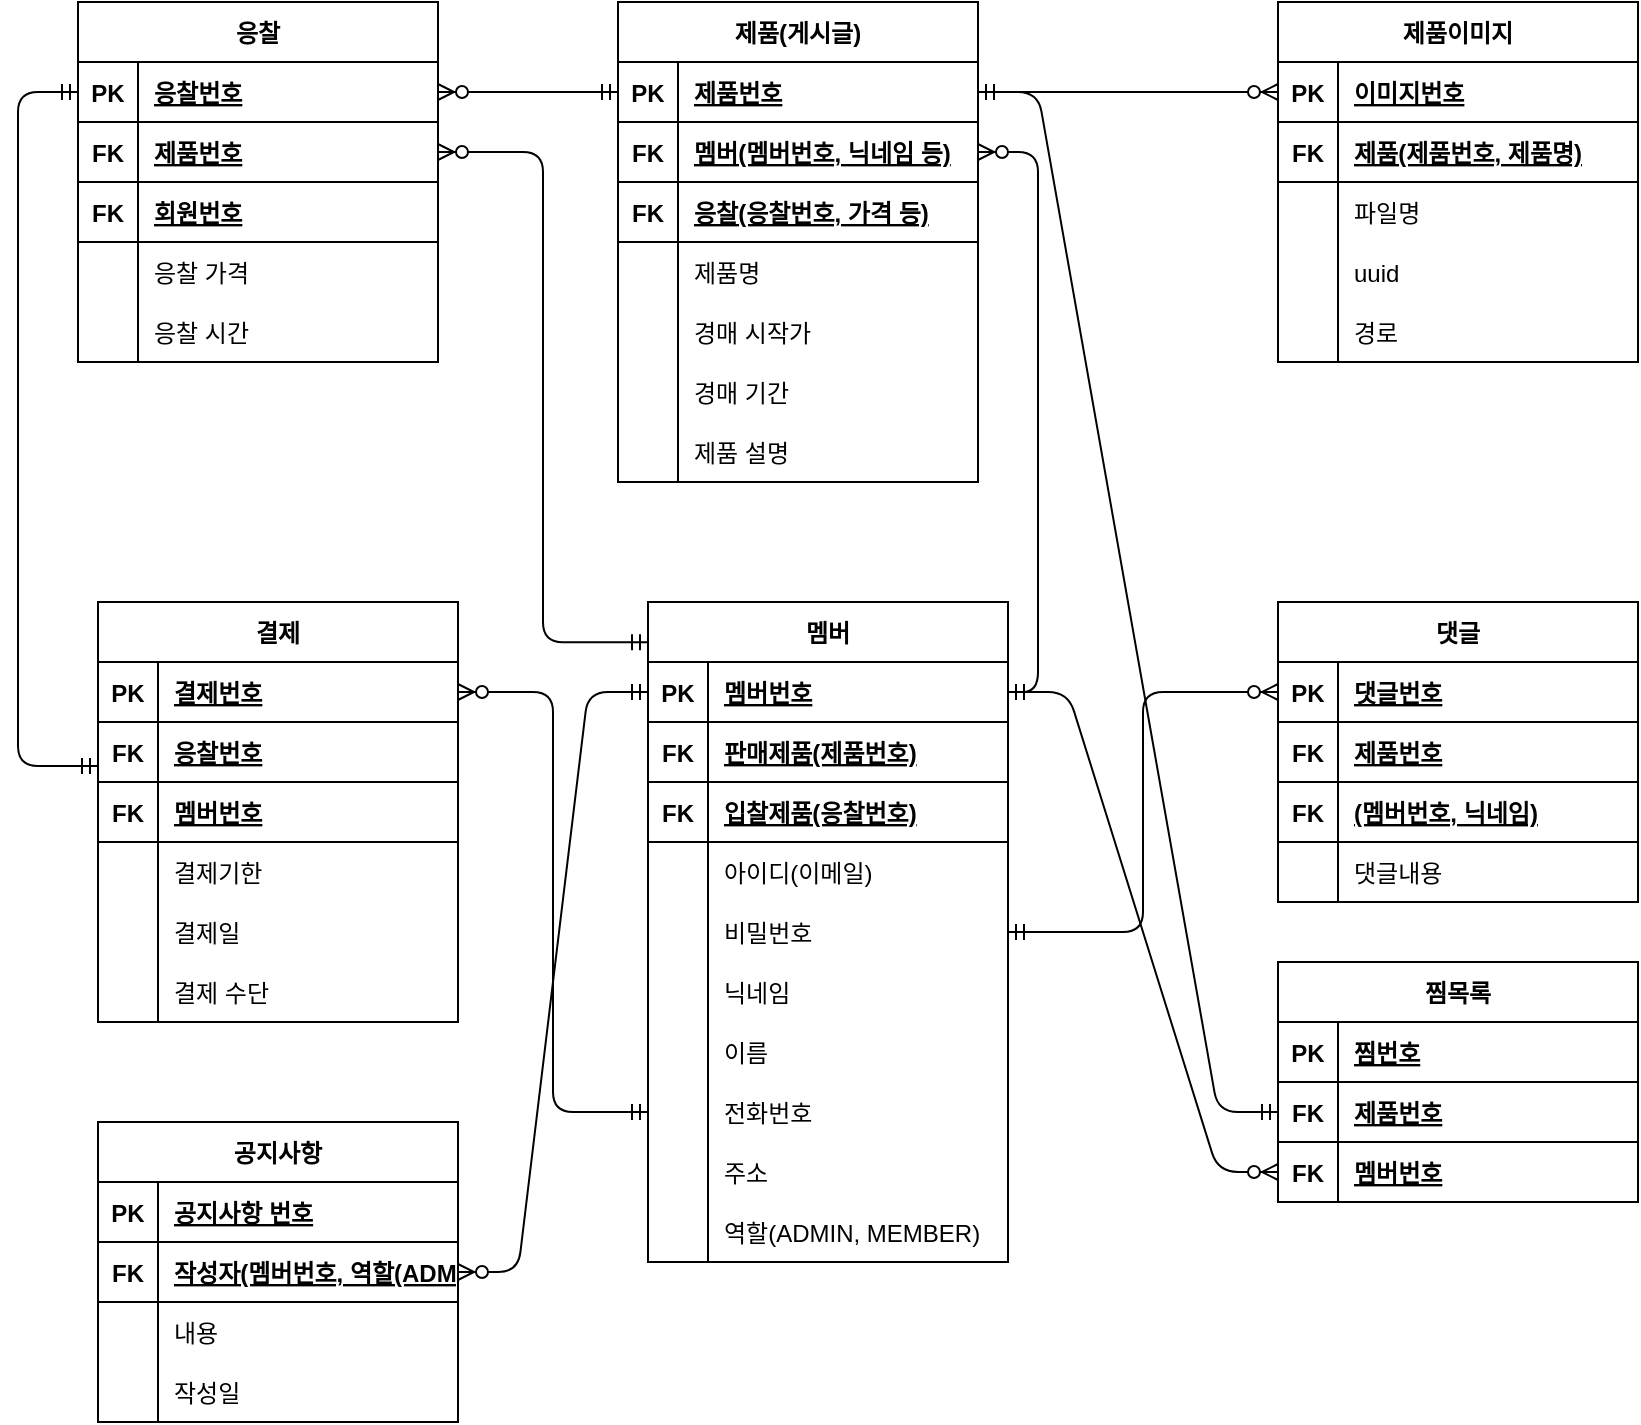 <mxfile>
    <diagram id="WC3V97-bNba8yGanmBiX" name="Page-1">
        <mxGraphModel dx="1456" dy="395" grid="1" gridSize="10" guides="1" tooltips="1" connect="1" arrows="1" fold="1" page="1" pageScale="1" pageWidth="850" pageHeight="1100" math="0" shadow="0">
            <root>
                <mxCell id="0"/>
                <mxCell id="1" parent="0"/>
                <mxCell id="2" value="멤버" style="shape=table;startSize=30;container=1;collapsible=1;childLayout=tableLayout;fixedRows=1;rowLines=0;fontStyle=1;align=center;resizeLast=1;" parent="1" vertex="1">
                    <mxGeometry x="335" y="340" width="180" height="330" as="geometry"/>
                </mxCell>
                <mxCell id="3" value="" style="shape=tableRow;horizontal=0;startSize=0;swimlaneHead=0;swimlaneBody=0;fillColor=none;collapsible=0;dropTarget=0;points=[[0,0.5],[1,0.5]];portConstraint=eastwest;top=0;left=0;right=0;bottom=1;" parent="2" vertex="1">
                    <mxGeometry y="30" width="180" height="30" as="geometry"/>
                </mxCell>
                <mxCell id="4" value="PK" style="shape=partialRectangle;connectable=0;fillColor=none;top=0;left=0;bottom=0;right=0;fontStyle=1;overflow=hidden;" parent="3" vertex="1">
                    <mxGeometry width="30" height="30" as="geometry">
                        <mxRectangle width="30" height="30" as="alternateBounds"/>
                    </mxGeometry>
                </mxCell>
                <mxCell id="5" value="멤버번호" style="shape=partialRectangle;connectable=0;fillColor=none;top=0;left=0;bottom=0;right=0;align=left;spacingLeft=6;fontStyle=5;overflow=hidden;" parent="3" vertex="1">
                    <mxGeometry x="30" width="150" height="30" as="geometry">
                        <mxRectangle width="150" height="30" as="alternateBounds"/>
                    </mxGeometry>
                </mxCell>
                <mxCell id="4lrEmA9u9PPc4vELBfUR-178" value="" style="shape=tableRow;horizontal=0;startSize=0;swimlaneHead=0;swimlaneBody=0;fillColor=none;collapsible=0;dropTarget=0;points=[[0,0.5],[1,0.5]];portConstraint=eastwest;top=0;left=0;right=0;bottom=1;" parent="2" vertex="1">
                    <mxGeometry y="60" width="180" height="30" as="geometry"/>
                </mxCell>
                <mxCell id="4lrEmA9u9PPc4vELBfUR-179" value="FK" style="shape=partialRectangle;connectable=0;fillColor=none;top=0;left=0;bottom=0;right=0;fontStyle=1;overflow=hidden;" parent="4lrEmA9u9PPc4vELBfUR-178" vertex="1">
                    <mxGeometry width="30" height="30" as="geometry">
                        <mxRectangle width="30" height="30" as="alternateBounds"/>
                    </mxGeometry>
                </mxCell>
                <mxCell id="4lrEmA9u9PPc4vELBfUR-180" value="판매제품(제품번호)" style="shape=partialRectangle;connectable=0;fillColor=none;top=0;left=0;bottom=0;right=0;align=left;spacingLeft=6;fontStyle=5;overflow=hidden;" parent="4lrEmA9u9PPc4vELBfUR-178" vertex="1">
                    <mxGeometry x="30" width="150" height="30" as="geometry">
                        <mxRectangle width="150" height="30" as="alternateBounds"/>
                    </mxGeometry>
                </mxCell>
                <mxCell id="4lrEmA9u9PPc4vELBfUR-190" value="" style="shape=tableRow;horizontal=0;startSize=0;swimlaneHead=0;swimlaneBody=0;fillColor=none;collapsible=0;dropTarget=0;points=[[0,0.5],[1,0.5]];portConstraint=eastwest;top=0;left=0;right=0;bottom=1;" parent="2" vertex="1">
                    <mxGeometry y="90" width="180" height="30" as="geometry"/>
                </mxCell>
                <mxCell id="4lrEmA9u9PPc4vELBfUR-191" value="FK" style="shape=partialRectangle;connectable=0;fillColor=none;top=0;left=0;bottom=0;right=0;fontStyle=1;overflow=hidden;" parent="4lrEmA9u9PPc4vELBfUR-190" vertex="1">
                    <mxGeometry width="30" height="30" as="geometry">
                        <mxRectangle width="30" height="30" as="alternateBounds"/>
                    </mxGeometry>
                </mxCell>
                <mxCell id="4lrEmA9u9PPc4vELBfUR-192" value="입찰제품(응찰번호)" style="shape=partialRectangle;connectable=0;fillColor=none;top=0;left=0;bottom=0;right=0;align=left;spacingLeft=6;fontStyle=5;overflow=hidden;" parent="4lrEmA9u9PPc4vELBfUR-190" vertex="1">
                    <mxGeometry x="30" width="150" height="30" as="geometry">
                        <mxRectangle width="150" height="30" as="alternateBounds"/>
                    </mxGeometry>
                </mxCell>
                <mxCell id="6" value="" style="shape=tableRow;horizontal=0;startSize=0;swimlaneHead=0;swimlaneBody=0;fillColor=none;collapsible=0;dropTarget=0;points=[[0,0.5],[1,0.5]];portConstraint=eastwest;top=0;left=0;right=0;bottom=0;" parent="2" vertex="1">
                    <mxGeometry y="120" width="180" height="30" as="geometry"/>
                </mxCell>
                <mxCell id="7" value="" style="shape=partialRectangle;connectable=0;fillColor=none;top=0;left=0;bottom=0;right=0;editable=1;overflow=hidden;" parent="6" vertex="1">
                    <mxGeometry width="30" height="30" as="geometry">
                        <mxRectangle width="30" height="30" as="alternateBounds"/>
                    </mxGeometry>
                </mxCell>
                <mxCell id="8" value="아이디(이메일)" style="shape=partialRectangle;connectable=0;fillColor=none;top=0;left=0;bottom=0;right=0;align=left;spacingLeft=6;overflow=hidden;" parent="6" vertex="1">
                    <mxGeometry x="30" width="150" height="30" as="geometry">
                        <mxRectangle width="150" height="30" as="alternateBounds"/>
                    </mxGeometry>
                </mxCell>
                <mxCell id="9" value="" style="shape=tableRow;horizontal=0;startSize=0;swimlaneHead=0;swimlaneBody=0;fillColor=none;collapsible=0;dropTarget=0;points=[[0,0.5],[1,0.5]];portConstraint=eastwest;top=0;left=0;right=0;bottom=0;" parent="2" vertex="1">
                    <mxGeometry y="150" width="180" height="30" as="geometry"/>
                </mxCell>
                <mxCell id="10" value="" style="shape=partialRectangle;connectable=0;fillColor=none;top=0;left=0;bottom=0;right=0;editable=1;overflow=hidden;" parent="9" vertex="1">
                    <mxGeometry width="30" height="30" as="geometry">
                        <mxRectangle width="30" height="30" as="alternateBounds"/>
                    </mxGeometry>
                </mxCell>
                <mxCell id="11" value="비밀번호" style="shape=partialRectangle;connectable=0;fillColor=none;top=0;left=0;bottom=0;right=0;align=left;spacingLeft=6;overflow=hidden;" parent="9" vertex="1">
                    <mxGeometry x="30" width="150" height="30" as="geometry">
                        <mxRectangle width="150" height="30" as="alternateBounds"/>
                    </mxGeometry>
                </mxCell>
                <mxCell id="130" value="" style="shape=tableRow;horizontal=0;startSize=0;swimlaneHead=0;swimlaneBody=0;fillColor=none;collapsible=0;dropTarget=0;points=[[0,0.5],[1,0.5]];portConstraint=eastwest;top=0;left=0;right=0;bottom=0;" parent="2" vertex="1">
                    <mxGeometry y="180" width="180" height="30" as="geometry"/>
                </mxCell>
                <mxCell id="131" value="" style="shape=partialRectangle;connectable=0;fillColor=none;top=0;left=0;bottom=0;right=0;editable=1;overflow=hidden;" parent="130" vertex="1">
                    <mxGeometry width="30" height="30" as="geometry">
                        <mxRectangle width="30" height="30" as="alternateBounds"/>
                    </mxGeometry>
                </mxCell>
                <mxCell id="132" value="닉네임" style="shape=partialRectangle;connectable=0;fillColor=none;top=0;left=0;bottom=0;right=0;align=left;spacingLeft=6;overflow=hidden;" parent="130" vertex="1">
                    <mxGeometry x="30" width="150" height="30" as="geometry">
                        <mxRectangle width="150" height="30" as="alternateBounds"/>
                    </mxGeometry>
                </mxCell>
                <mxCell id="12" value="" style="shape=tableRow;horizontal=0;startSize=0;swimlaneHead=0;swimlaneBody=0;fillColor=none;collapsible=0;dropTarget=0;points=[[0,0.5],[1,0.5]];portConstraint=eastwest;top=0;left=0;right=0;bottom=0;" parent="2" vertex="1">
                    <mxGeometry y="210" width="180" height="30" as="geometry"/>
                </mxCell>
                <mxCell id="13" value="" style="shape=partialRectangle;connectable=0;fillColor=none;top=0;left=0;bottom=0;right=0;editable=1;overflow=hidden;" parent="12" vertex="1">
                    <mxGeometry width="30" height="30" as="geometry">
                        <mxRectangle width="30" height="30" as="alternateBounds"/>
                    </mxGeometry>
                </mxCell>
                <mxCell id="14" value="이름" style="shape=partialRectangle;connectable=0;fillColor=none;top=0;left=0;bottom=0;right=0;align=left;spacingLeft=6;overflow=hidden;" parent="12" vertex="1">
                    <mxGeometry x="30" width="150" height="30" as="geometry">
                        <mxRectangle width="150" height="30" as="alternateBounds"/>
                    </mxGeometry>
                </mxCell>
                <mxCell id="15" value="" style="shape=tableRow;horizontal=0;startSize=0;swimlaneHead=0;swimlaneBody=0;fillColor=none;collapsible=0;dropTarget=0;points=[[0,0.5],[1,0.5]];portConstraint=eastwest;top=0;left=0;right=0;bottom=0;" parent="2" vertex="1">
                    <mxGeometry y="240" width="180" height="30" as="geometry"/>
                </mxCell>
                <mxCell id="16" value="" style="shape=partialRectangle;connectable=0;fillColor=none;top=0;left=0;bottom=0;right=0;editable=1;overflow=hidden;" parent="15" vertex="1">
                    <mxGeometry width="30" height="30" as="geometry">
                        <mxRectangle width="30" height="30" as="alternateBounds"/>
                    </mxGeometry>
                </mxCell>
                <mxCell id="17" value="전화번호" style="shape=partialRectangle;connectable=0;fillColor=none;top=0;left=0;bottom=0;right=0;align=left;spacingLeft=6;overflow=hidden;" parent="15" vertex="1">
                    <mxGeometry x="30" width="150" height="30" as="geometry">
                        <mxRectangle width="150" height="30" as="alternateBounds"/>
                    </mxGeometry>
                </mxCell>
                <mxCell id="18" value="" style="shape=tableRow;horizontal=0;startSize=0;swimlaneHead=0;swimlaneBody=0;fillColor=none;collapsible=0;dropTarget=0;points=[[0,0.5],[1,0.5]];portConstraint=eastwest;top=0;left=0;right=0;bottom=0;" parent="2" vertex="1">
                    <mxGeometry y="270" width="180" height="30" as="geometry"/>
                </mxCell>
                <mxCell id="19" value="" style="shape=partialRectangle;connectable=0;fillColor=none;top=0;left=0;bottom=0;right=0;editable=1;overflow=hidden;" parent="18" vertex="1">
                    <mxGeometry width="30" height="30" as="geometry">
                        <mxRectangle width="30" height="30" as="alternateBounds"/>
                    </mxGeometry>
                </mxCell>
                <mxCell id="20" value="주소" style="shape=partialRectangle;connectable=0;fillColor=none;top=0;left=0;bottom=0;right=0;align=left;spacingLeft=6;overflow=hidden;" parent="18" vertex="1">
                    <mxGeometry x="30" width="150" height="30" as="geometry">
                        <mxRectangle width="150" height="30" as="alternateBounds"/>
                    </mxGeometry>
                </mxCell>
                <mxCell id="112" value="" style="shape=tableRow;horizontal=0;startSize=0;swimlaneHead=0;swimlaneBody=0;fillColor=none;collapsible=0;dropTarget=0;points=[[0,0.5],[1,0.5]];portConstraint=eastwest;top=0;left=0;right=0;bottom=0;" parent="2" vertex="1">
                    <mxGeometry y="300" width="180" height="30" as="geometry"/>
                </mxCell>
                <mxCell id="113" value="" style="shape=partialRectangle;connectable=0;fillColor=none;top=0;left=0;bottom=0;right=0;editable=1;overflow=hidden;" parent="112" vertex="1">
                    <mxGeometry width="30" height="30" as="geometry">
                        <mxRectangle width="30" height="30" as="alternateBounds"/>
                    </mxGeometry>
                </mxCell>
                <mxCell id="114" value="역할(ADMIN, MEMBER)" style="shape=partialRectangle;connectable=0;fillColor=none;top=0;left=0;bottom=0;right=0;align=left;spacingLeft=6;overflow=hidden;" parent="112" vertex="1">
                    <mxGeometry x="30" width="150" height="30" as="geometry">
                        <mxRectangle width="150" height="30" as="alternateBounds"/>
                    </mxGeometry>
                </mxCell>
                <mxCell id="27" value="제품(게시글)" style="shape=table;startSize=30;container=1;collapsible=1;childLayout=tableLayout;fixedRows=1;rowLines=0;fontStyle=1;align=center;resizeLast=1;" parent="1" vertex="1">
                    <mxGeometry x="320" y="40" width="180" height="240" as="geometry"/>
                </mxCell>
                <mxCell id="28" value="" style="shape=tableRow;horizontal=0;startSize=0;swimlaneHead=0;swimlaneBody=0;fillColor=none;collapsible=0;dropTarget=0;points=[[0,0.5],[1,0.5]];portConstraint=eastwest;top=0;left=0;right=0;bottom=1;" parent="27" vertex="1">
                    <mxGeometry y="30" width="180" height="30" as="geometry"/>
                </mxCell>
                <mxCell id="29" value="PK" style="shape=partialRectangle;connectable=0;fillColor=none;top=0;left=0;bottom=0;right=0;fontStyle=1;overflow=hidden;" parent="28" vertex="1">
                    <mxGeometry width="30" height="30" as="geometry">
                        <mxRectangle width="30" height="30" as="alternateBounds"/>
                    </mxGeometry>
                </mxCell>
                <mxCell id="30" value="제품번호" style="shape=partialRectangle;connectable=0;fillColor=none;top=0;left=0;bottom=0;right=0;align=left;spacingLeft=6;fontStyle=5;overflow=hidden;" parent="28" vertex="1">
                    <mxGeometry x="30" width="150" height="30" as="geometry">
                        <mxRectangle width="150" height="30" as="alternateBounds"/>
                    </mxGeometry>
                </mxCell>
                <mxCell id="153" value="" style="shape=tableRow;horizontal=0;startSize=0;swimlaneHead=0;swimlaneBody=0;fillColor=none;collapsible=0;dropTarget=0;points=[[0,0.5],[1,0.5]];portConstraint=eastwest;top=0;left=0;right=0;bottom=1;" parent="27" vertex="1">
                    <mxGeometry y="60" width="180" height="30" as="geometry"/>
                </mxCell>
                <mxCell id="154" value="FK" style="shape=partialRectangle;connectable=0;fillColor=none;top=0;left=0;bottom=0;right=0;fontStyle=1;overflow=hidden;" parent="153" vertex="1">
                    <mxGeometry width="30" height="30" as="geometry">
                        <mxRectangle width="30" height="30" as="alternateBounds"/>
                    </mxGeometry>
                </mxCell>
                <mxCell id="155" value="멤버(멤버번호, 닉네임 등)" style="shape=partialRectangle;connectable=0;fillColor=none;top=0;left=0;bottom=0;right=0;align=left;spacingLeft=6;fontStyle=5;overflow=hidden;" parent="153" vertex="1">
                    <mxGeometry x="30" width="150" height="30" as="geometry">
                        <mxRectangle width="150" height="30" as="alternateBounds"/>
                    </mxGeometry>
                </mxCell>
                <mxCell id="170" value="" style="shape=tableRow;horizontal=0;startSize=0;swimlaneHead=0;swimlaneBody=0;fillColor=none;collapsible=0;dropTarget=0;points=[[0,0.5],[1,0.5]];portConstraint=eastwest;top=0;left=0;right=0;bottom=1;" parent="27" vertex="1">
                    <mxGeometry y="90" width="180" height="30" as="geometry"/>
                </mxCell>
                <mxCell id="171" value="FK" style="shape=partialRectangle;connectable=0;fillColor=none;top=0;left=0;bottom=0;right=0;fontStyle=1;overflow=hidden;" parent="170" vertex="1">
                    <mxGeometry width="30" height="30" as="geometry">
                        <mxRectangle width="30" height="30" as="alternateBounds"/>
                    </mxGeometry>
                </mxCell>
                <mxCell id="172" value="응찰(응찰번호, 가격 등)" style="shape=partialRectangle;connectable=0;fillColor=none;top=0;left=0;bottom=0;right=0;align=left;spacingLeft=6;fontStyle=5;overflow=hidden;" parent="170" vertex="1">
                    <mxGeometry x="30" width="150" height="30" as="geometry">
                        <mxRectangle width="150" height="30" as="alternateBounds"/>
                    </mxGeometry>
                </mxCell>
                <mxCell id="31" value="" style="shape=tableRow;horizontal=0;startSize=0;swimlaneHead=0;swimlaneBody=0;fillColor=none;collapsible=0;dropTarget=0;points=[[0,0.5],[1,0.5]];portConstraint=eastwest;top=0;left=0;right=0;bottom=0;" parent="27" vertex="1">
                    <mxGeometry y="120" width="180" height="30" as="geometry"/>
                </mxCell>
                <mxCell id="32" value="" style="shape=partialRectangle;connectable=0;fillColor=none;top=0;left=0;bottom=0;right=0;editable=1;overflow=hidden;" parent="31" vertex="1">
                    <mxGeometry width="30" height="30" as="geometry">
                        <mxRectangle width="30" height="30" as="alternateBounds"/>
                    </mxGeometry>
                </mxCell>
                <mxCell id="33" value="제품명" style="shape=partialRectangle;connectable=0;fillColor=none;top=0;left=0;bottom=0;right=0;align=left;spacingLeft=6;overflow=hidden;" parent="31" vertex="1">
                    <mxGeometry x="30" width="150" height="30" as="geometry">
                        <mxRectangle width="150" height="30" as="alternateBounds"/>
                    </mxGeometry>
                </mxCell>
                <mxCell id="34" value="" style="shape=tableRow;horizontal=0;startSize=0;swimlaneHead=0;swimlaneBody=0;fillColor=none;collapsible=0;dropTarget=0;points=[[0,0.5],[1,0.5]];portConstraint=eastwest;top=0;left=0;right=0;bottom=0;" parent="27" vertex="1">
                    <mxGeometry y="150" width="180" height="30" as="geometry"/>
                </mxCell>
                <mxCell id="35" value="" style="shape=partialRectangle;connectable=0;fillColor=none;top=0;left=0;bottom=0;right=0;editable=1;overflow=hidden;" parent="34" vertex="1">
                    <mxGeometry width="30" height="30" as="geometry">
                        <mxRectangle width="30" height="30" as="alternateBounds"/>
                    </mxGeometry>
                </mxCell>
                <mxCell id="36" value="경매 시작가" style="shape=partialRectangle;connectable=0;fillColor=none;top=0;left=0;bottom=0;right=0;align=left;spacingLeft=6;overflow=hidden;" parent="34" vertex="1">
                    <mxGeometry x="30" width="150" height="30" as="geometry">
                        <mxRectangle width="150" height="30" as="alternateBounds"/>
                    </mxGeometry>
                </mxCell>
                <mxCell id="37" value="" style="shape=tableRow;horizontal=0;startSize=0;swimlaneHead=0;swimlaneBody=0;fillColor=none;collapsible=0;dropTarget=0;points=[[0,0.5],[1,0.5]];portConstraint=eastwest;top=0;left=0;right=0;bottom=0;" parent="27" vertex="1">
                    <mxGeometry y="180" width="180" height="30" as="geometry"/>
                </mxCell>
                <mxCell id="38" value="" style="shape=partialRectangle;connectable=0;fillColor=none;top=0;left=0;bottom=0;right=0;editable=1;overflow=hidden;" parent="37" vertex="1">
                    <mxGeometry width="30" height="30" as="geometry">
                        <mxRectangle width="30" height="30" as="alternateBounds"/>
                    </mxGeometry>
                </mxCell>
                <mxCell id="39" value="경매 기간" style="shape=partialRectangle;connectable=0;fillColor=none;top=0;left=0;bottom=0;right=0;align=left;spacingLeft=6;overflow=hidden;" parent="37" vertex="1">
                    <mxGeometry x="30" width="150" height="30" as="geometry">
                        <mxRectangle width="150" height="30" as="alternateBounds"/>
                    </mxGeometry>
                </mxCell>
                <mxCell id="40" value="" style="shape=tableRow;horizontal=0;startSize=0;swimlaneHead=0;swimlaneBody=0;fillColor=none;collapsible=0;dropTarget=0;points=[[0,0.5],[1,0.5]];portConstraint=eastwest;top=0;left=0;right=0;bottom=0;" parent="27" vertex="1">
                    <mxGeometry y="210" width="180" height="30" as="geometry"/>
                </mxCell>
                <mxCell id="41" value="" style="shape=partialRectangle;connectable=0;fillColor=none;top=0;left=0;bottom=0;right=0;editable=1;overflow=hidden;" parent="40" vertex="1">
                    <mxGeometry width="30" height="30" as="geometry">
                        <mxRectangle width="30" height="30" as="alternateBounds"/>
                    </mxGeometry>
                </mxCell>
                <mxCell id="42" value="제품 설명" style="shape=partialRectangle;connectable=0;fillColor=none;top=0;left=0;bottom=0;right=0;align=left;spacingLeft=6;overflow=hidden;" parent="40" vertex="1">
                    <mxGeometry x="30" width="150" height="30" as="geometry">
                        <mxRectangle width="150" height="30" as="alternateBounds"/>
                    </mxGeometry>
                </mxCell>
                <mxCell id="46" value="댓글" style="shape=table;startSize=30;container=1;collapsible=1;childLayout=tableLayout;fixedRows=1;rowLines=0;fontStyle=1;align=center;resizeLast=1;" parent="1" vertex="1">
                    <mxGeometry x="650" y="340" width="180" height="150" as="geometry"/>
                </mxCell>
                <mxCell id="47" value="" style="shape=tableRow;horizontal=0;startSize=0;swimlaneHead=0;swimlaneBody=0;fillColor=none;collapsible=0;dropTarget=0;points=[[0,0.5],[1,0.5]];portConstraint=eastwest;top=0;left=0;right=0;bottom=1;" parent="46" vertex="1">
                    <mxGeometry y="30" width="180" height="30" as="geometry"/>
                </mxCell>
                <mxCell id="48" value="PK" style="shape=partialRectangle;connectable=0;fillColor=none;top=0;left=0;bottom=0;right=0;fontStyle=1;overflow=hidden;" parent="47" vertex="1">
                    <mxGeometry width="30" height="30" as="geometry">
                        <mxRectangle width="30" height="30" as="alternateBounds"/>
                    </mxGeometry>
                </mxCell>
                <mxCell id="49" value="댓글번호" style="shape=partialRectangle;connectable=0;fillColor=none;top=0;left=0;bottom=0;right=0;align=left;spacingLeft=6;fontStyle=5;overflow=hidden;" parent="47" vertex="1">
                    <mxGeometry x="30" width="150" height="30" as="geometry">
                        <mxRectangle width="150" height="30" as="alternateBounds"/>
                    </mxGeometry>
                </mxCell>
                <mxCell id="127" value="" style="shape=tableRow;horizontal=0;startSize=0;swimlaneHead=0;swimlaneBody=0;fillColor=none;collapsible=0;dropTarget=0;points=[[0,0.5],[1,0.5]];portConstraint=eastwest;top=0;left=0;right=0;bottom=1;" parent="46" vertex="1">
                    <mxGeometry y="60" width="180" height="30" as="geometry"/>
                </mxCell>
                <mxCell id="128" value="FK" style="shape=partialRectangle;connectable=0;fillColor=none;top=0;left=0;bottom=0;right=0;fontStyle=1;overflow=hidden;" parent="127" vertex="1">
                    <mxGeometry width="30" height="30" as="geometry">
                        <mxRectangle width="30" height="30" as="alternateBounds"/>
                    </mxGeometry>
                </mxCell>
                <mxCell id="129" value="제품번호" style="shape=partialRectangle;connectable=0;fillColor=none;top=0;left=0;bottom=0;right=0;align=left;spacingLeft=6;fontStyle=5;overflow=hidden;" parent="127" vertex="1">
                    <mxGeometry x="30" width="150" height="30" as="geometry">
                        <mxRectangle width="150" height="30" as="alternateBounds"/>
                    </mxGeometry>
                </mxCell>
                <mxCell id="og9e2vyFvxJcHGMqBzUw-175" value="" style="shape=tableRow;horizontal=0;startSize=0;swimlaneHead=0;swimlaneBody=0;fillColor=none;collapsible=0;dropTarget=0;points=[[0,0.5],[1,0.5]];portConstraint=eastwest;top=0;left=0;right=0;bottom=1;" parent="46" vertex="1">
                    <mxGeometry y="90" width="180" height="30" as="geometry"/>
                </mxCell>
                <mxCell id="og9e2vyFvxJcHGMqBzUw-176" value="FK" style="shape=partialRectangle;connectable=0;fillColor=none;top=0;left=0;bottom=0;right=0;fontStyle=1;overflow=hidden;" parent="og9e2vyFvxJcHGMqBzUw-175" vertex="1">
                    <mxGeometry width="30" height="30" as="geometry">
                        <mxRectangle width="30" height="30" as="alternateBounds"/>
                    </mxGeometry>
                </mxCell>
                <mxCell id="og9e2vyFvxJcHGMqBzUw-177" value="(멤버번호, 닉네임)" style="shape=partialRectangle;connectable=0;fillColor=none;top=0;left=0;bottom=0;right=0;align=left;spacingLeft=6;fontStyle=5;overflow=hidden;" parent="og9e2vyFvxJcHGMqBzUw-175" vertex="1">
                    <mxGeometry x="30" width="150" height="30" as="geometry">
                        <mxRectangle width="150" height="30" as="alternateBounds"/>
                    </mxGeometry>
                </mxCell>
                <mxCell id="194" value="" style="shape=tableRow;horizontal=0;startSize=0;swimlaneHead=0;swimlaneBody=0;fillColor=none;collapsible=0;dropTarget=0;points=[[0,0.5],[1,0.5]];portConstraint=eastwest;top=0;left=0;right=0;bottom=0;" parent="46" vertex="1">
                    <mxGeometry y="120" width="180" height="30" as="geometry"/>
                </mxCell>
                <mxCell id="195" value="" style="shape=partialRectangle;connectable=0;fillColor=none;top=0;left=0;bottom=0;right=0;editable=1;overflow=hidden;" parent="194" vertex="1">
                    <mxGeometry width="30" height="30" as="geometry">
                        <mxRectangle width="30" height="30" as="alternateBounds"/>
                    </mxGeometry>
                </mxCell>
                <mxCell id="196" value="댓글내용" style="shape=partialRectangle;connectable=0;fillColor=none;top=0;left=0;bottom=0;right=0;align=left;spacingLeft=6;overflow=hidden;" parent="194" vertex="1">
                    <mxGeometry x="30" width="150" height="30" as="geometry">
                        <mxRectangle width="150" height="30" as="alternateBounds"/>
                    </mxGeometry>
                </mxCell>
                <mxCell id="65" value="응찰" style="shape=table;startSize=30;container=1;collapsible=1;childLayout=tableLayout;fixedRows=1;rowLines=0;fontStyle=1;align=center;resizeLast=1;" parent="1" vertex="1">
                    <mxGeometry x="50" y="40" width="180" height="180" as="geometry"/>
                </mxCell>
                <mxCell id="66" value="" style="shape=tableRow;horizontal=0;startSize=0;swimlaneHead=0;swimlaneBody=0;fillColor=none;collapsible=0;dropTarget=0;points=[[0,0.5],[1,0.5]];portConstraint=eastwest;top=0;left=0;right=0;bottom=1;" parent="65" vertex="1">
                    <mxGeometry y="30" width="180" height="30" as="geometry"/>
                </mxCell>
                <mxCell id="67" value="PK" style="shape=partialRectangle;connectable=0;fillColor=none;top=0;left=0;bottom=0;right=0;fontStyle=1;overflow=hidden;" parent="66" vertex="1">
                    <mxGeometry width="30" height="30" as="geometry">
                        <mxRectangle width="30" height="30" as="alternateBounds"/>
                    </mxGeometry>
                </mxCell>
                <mxCell id="68" value="응찰번호" style="shape=partialRectangle;connectable=0;fillColor=none;top=0;left=0;bottom=0;right=0;align=left;spacingLeft=6;fontStyle=5;overflow=hidden;" parent="66" vertex="1">
                    <mxGeometry x="30" width="150" height="30" as="geometry">
                        <mxRectangle width="150" height="30" as="alternateBounds"/>
                    </mxGeometry>
                </mxCell>
                <mxCell id="158" value="" style="shape=tableRow;horizontal=0;startSize=0;swimlaneHead=0;swimlaneBody=0;fillColor=none;collapsible=0;dropTarget=0;points=[[0,0.5],[1,0.5]];portConstraint=eastwest;top=0;left=0;right=0;bottom=1;" parent="65" vertex="1">
                    <mxGeometry y="60" width="180" height="30" as="geometry"/>
                </mxCell>
                <mxCell id="159" value="FK" style="shape=partialRectangle;connectable=0;fillColor=none;top=0;left=0;bottom=0;right=0;fontStyle=1;overflow=hidden;" parent="158" vertex="1">
                    <mxGeometry width="30" height="30" as="geometry">
                        <mxRectangle width="30" height="30" as="alternateBounds"/>
                    </mxGeometry>
                </mxCell>
                <mxCell id="160" value="제품번호" style="shape=partialRectangle;connectable=0;fillColor=none;top=0;left=0;bottom=0;right=0;align=left;spacingLeft=6;fontStyle=5;overflow=hidden;" parent="158" vertex="1">
                    <mxGeometry x="30" width="150" height="30" as="geometry">
                        <mxRectangle width="150" height="30" as="alternateBounds"/>
                    </mxGeometry>
                </mxCell>
                <mxCell id="161" value="" style="shape=tableRow;horizontal=0;startSize=0;swimlaneHead=0;swimlaneBody=0;fillColor=none;collapsible=0;dropTarget=0;points=[[0,0.5],[1,0.5]];portConstraint=eastwest;top=0;left=0;right=0;bottom=1;" parent="65" vertex="1">
                    <mxGeometry y="90" width="180" height="30" as="geometry"/>
                </mxCell>
                <mxCell id="162" value="FK" style="shape=partialRectangle;connectable=0;fillColor=none;top=0;left=0;bottom=0;right=0;fontStyle=1;overflow=hidden;" parent="161" vertex="1">
                    <mxGeometry width="30" height="30" as="geometry">
                        <mxRectangle width="30" height="30" as="alternateBounds"/>
                    </mxGeometry>
                </mxCell>
                <mxCell id="163" value="회원번호" style="shape=partialRectangle;connectable=0;fillColor=none;top=0;left=0;bottom=0;right=0;align=left;spacingLeft=6;fontStyle=5;overflow=hidden;" parent="161" vertex="1">
                    <mxGeometry x="30" width="150" height="30" as="geometry">
                        <mxRectangle width="150" height="30" as="alternateBounds"/>
                    </mxGeometry>
                </mxCell>
                <mxCell id="69" value="" style="shape=tableRow;horizontal=0;startSize=0;swimlaneHead=0;swimlaneBody=0;fillColor=none;collapsible=0;dropTarget=0;points=[[0,0.5],[1,0.5]];portConstraint=eastwest;top=0;left=0;right=0;bottom=0;" parent="65" vertex="1">
                    <mxGeometry y="120" width="180" height="30" as="geometry"/>
                </mxCell>
                <mxCell id="70" value="" style="shape=partialRectangle;connectable=0;fillColor=none;top=0;left=0;bottom=0;right=0;editable=1;overflow=hidden;" parent="69" vertex="1">
                    <mxGeometry width="30" height="30" as="geometry">
                        <mxRectangle width="30" height="30" as="alternateBounds"/>
                    </mxGeometry>
                </mxCell>
                <mxCell id="71" value="응찰 가격" style="shape=partialRectangle;connectable=0;fillColor=none;top=0;left=0;bottom=0;right=0;align=left;spacingLeft=6;overflow=hidden;" parent="69" vertex="1">
                    <mxGeometry x="30" width="150" height="30" as="geometry">
                        <mxRectangle width="150" height="30" as="alternateBounds"/>
                    </mxGeometry>
                </mxCell>
                <mxCell id="72" value="" style="shape=tableRow;horizontal=0;startSize=0;swimlaneHead=0;swimlaneBody=0;fillColor=none;collapsible=0;dropTarget=0;points=[[0,0.5],[1,0.5]];portConstraint=eastwest;top=0;left=0;right=0;bottom=0;" parent="65" vertex="1">
                    <mxGeometry y="150" width="180" height="30" as="geometry"/>
                </mxCell>
                <mxCell id="73" value="" style="shape=partialRectangle;connectable=0;fillColor=none;top=0;left=0;bottom=0;right=0;editable=1;overflow=hidden;" parent="72" vertex="1">
                    <mxGeometry width="30" height="30" as="geometry">
                        <mxRectangle width="30" height="30" as="alternateBounds"/>
                    </mxGeometry>
                </mxCell>
                <mxCell id="74" value="응찰 시간" style="shape=partialRectangle;connectable=0;fillColor=none;top=0;left=0;bottom=0;right=0;align=left;spacingLeft=6;overflow=hidden;" parent="72" vertex="1">
                    <mxGeometry x="30" width="150" height="30" as="geometry">
                        <mxRectangle width="150" height="30" as="alternateBounds"/>
                    </mxGeometry>
                </mxCell>
                <mxCell id="84" value="제품이미지" style="shape=table;startSize=30;container=1;collapsible=1;childLayout=tableLayout;fixedRows=1;rowLines=0;fontStyle=1;align=center;resizeLast=1;" parent="1" vertex="1">
                    <mxGeometry x="650" y="40" width="180" height="180" as="geometry"/>
                </mxCell>
                <mxCell id="85" value="" style="shape=tableRow;horizontal=0;startSize=0;swimlaneHead=0;swimlaneBody=0;fillColor=none;collapsible=0;dropTarget=0;points=[[0,0.5],[1,0.5]];portConstraint=eastwest;top=0;left=0;right=0;bottom=1;" parent="84" vertex="1">
                    <mxGeometry y="30" width="180" height="30" as="geometry"/>
                </mxCell>
                <mxCell id="86" value="PK" style="shape=partialRectangle;connectable=0;fillColor=none;top=0;left=0;bottom=0;right=0;fontStyle=1;overflow=hidden;" parent="85" vertex="1">
                    <mxGeometry width="30" height="30" as="geometry">
                        <mxRectangle width="30" height="30" as="alternateBounds"/>
                    </mxGeometry>
                </mxCell>
                <mxCell id="87" value="이미지번호" style="shape=partialRectangle;connectable=0;fillColor=none;top=0;left=0;bottom=0;right=0;align=left;spacingLeft=6;fontStyle=5;overflow=hidden;" parent="85" vertex="1">
                    <mxGeometry x="30" width="150" height="30" as="geometry">
                        <mxRectangle width="150" height="30" as="alternateBounds"/>
                    </mxGeometry>
                </mxCell>
                <mxCell id="121" value="" style="shape=tableRow;horizontal=0;startSize=0;swimlaneHead=0;swimlaneBody=0;fillColor=none;collapsible=0;dropTarget=0;points=[[0,0.5],[1,0.5]];portConstraint=eastwest;top=0;left=0;right=0;bottom=1;" parent="84" vertex="1">
                    <mxGeometry y="60" width="180" height="30" as="geometry"/>
                </mxCell>
                <mxCell id="122" value="FK" style="shape=partialRectangle;connectable=0;fillColor=none;top=0;left=0;bottom=0;right=0;fontStyle=1;overflow=hidden;" parent="121" vertex="1">
                    <mxGeometry width="30" height="30" as="geometry">
                        <mxRectangle width="30" height="30" as="alternateBounds"/>
                    </mxGeometry>
                </mxCell>
                <mxCell id="123" value="제품(제품번호, 제품명)" style="shape=partialRectangle;connectable=0;fillColor=none;top=0;left=0;bottom=0;right=0;align=left;spacingLeft=6;fontStyle=5;overflow=hidden;" parent="121" vertex="1">
                    <mxGeometry x="30" width="150" height="30" as="geometry">
                        <mxRectangle width="150" height="30" as="alternateBounds"/>
                    </mxGeometry>
                </mxCell>
                <mxCell id="88" value="" style="shape=tableRow;horizontal=0;startSize=0;swimlaneHead=0;swimlaneBody=0;fillColor=none;collapsible=0;dropTarget=0;points=[[0,0.5],[1,0.5]];portConstraint=eastwest;top=0;left=0;right=0;bottom=0;" parent="84" vertex="1">
                    <mxGeometry y="90" width="180" height="30" as="geometry"/>
                </mxCell>
                <mxCell id="89" value="" style="shape=partialRectangle;connectable=0;fillColor=none;top=0;left=0;bottom=0;right=0;editable=1;overflow=hidden;" parent="88" vertex="1">
                    <mxGeometry width="30" height="30" as="geometry">
                        <mxRectangle width="30" height="30" as="alternateBounds"/>
                    </mxGeometry>
                </mxCell>
                <mxCell id="90" value="파일명" style="shape=partialRectangle;connectable=0;fillColor=none;top=0;left=0;bottom=0;right=0;align=left;spacingLeft=6;overflow=hidden;" parent="88" vertex="1">
                    <mxGeometry x="30" width="150" height="30" as="geometry">
                        <mxRectangle width="150" height="30" as="alternateBounds"/>
                    </mxGeometry>
                </mxCell>
                <mxCell id="91" value="" style="shape=tableRow;horizontal=0;startSize=0;swimlaneHead=0;swimlaneBody=0;fillColor=none;collapsible=0;dropTarget=0;points=[[0,0.5],[1,0.5]];portConstraint=eastwest;top=0;left=0;right=0;bottom=0;" parent="84" vertex="1">
                    <mxGeometry y="120" width="180" height="30" as="geometry"/>
                </mxCell>
                <mxCell id="92" value="" style="shape=partialRectangle;connectable=0;fillColor=none;top=0;left=0;bottom=0;right=0;editable=1;overflow=hidden;" parent="91" vertex="1">
                    <mxGeometry width="30" height="30" as="geometry">
                        <mxRectangle width="30" height="30" as="alternateBounds"/>
                    </mxGeometry>
                </mxCell>
                <mxCell id="93" value="uuid" style="shape=partialRectangle;connectable=0;fillColor=none;top=0;left=0;bottom=0;right=0;align=left;spacingLeft=6;overflow=hidden;" parent="91" vertex="1">
                    <mxGeometry x="30" width="150" height="30" as="geometry">
                        <mxRectangle width="150" height="30" as="alternateBounds"/>
                    </mxGeometry>
                </mxCell>
                <mxCell id="124" value="" style="shape=tableRow;horizontal=0;startSize=0;swimlaneHead=0;swimlaneBody=0;fillColor=none;collapsible=0;dropTarget=0;points=[[0,0.5],[1,0.5]];portConstraint=eastwest;top=0;left=0;right=0;bottom=0;" parent="84" vertex="1">
                    <mxGeometry y="150" width="180" height="30" as="geometry"/>
                </mxCell>
                <mxCell id="125" value="" style="shape=partialRectangle;connectable=0;fillColor=none;top=0;left=0;bottom=0;right=0;editable=1;overflow=hidden;" parent="124" vertex="1">
                    <mxGeometry width="30" height="30" as="geometry">
                        <mxRectangle width="30" height="30" as="alternateBounds"/>
                    </mxGeometry>
                </mxCell>
                <mxCell id="126" value="경로" style="shape=partialRectangle;connectable=0;fillColor=none;top=0;left=0;bottom=0;right=0;align=left;spacingLeft=6;overflow=hidden;" parent="124" vertex="1">
                    <mxGeometry x="30" width="150" height="30" as="geometry">
                        <mxRectangle width="150" height="30" as="alternateBounds"/>
                    </mxGeometry>
                </mxCell>
                <mxCell id="4lrEmA9u9PPc4vELBfUR-193" value="" style="edgeStyle=orthogonalEdgeStyle;fontSize=12;html=1;endArrow=ERzeroToMany;startArrow=ERmandOne;exitX=1;exitY=0.5;exitDx=0;exitDy=0;entryX=1;entryY=0.5;entryDx=0;entryDy=0;" parent="1" source="3" target="153" edge="1">
                    <mxGeometry width="100" height="100" relative="1" as="geometry">
                        <mxPoint x="180" y="430" as="sourcePoint"/>
                        <mxPoint x="280" y="330" as="targetPoint"/>
                        <Array as="points">
                            <mxPoint x="530" y="385"/>
                            <mxPoint x="530" y="115"/>
                        </Array>
                    </mxGeometry>
                </mxCell>
                <mxCell id="4lrEmA9u9PPc4vELBfUR-195" value="" style="edgeStyle=orthogonalEdgeStyle;fontSize=12;html=1;endArrow=ERzeroToMany;startArrow=ERmandOne;entryX=0;entryY=0.5;entryDx=0;entryDy=0;exitX=1;exitY=0.5;exitDx=0;exitDy=0;" parent="1" source="9" target="47" edge="1">
                    <mxGeometry width="100" height="100" relative="1" as="geometry">
                        <mxPoint y="80" as="sourcePoint"/>
                        <mxPoint x="10" y="450" as="targetPoint"/>
                    </mxGeometry>
                </mxCell>
                <mxCell id="4lrEmA9u9PPc4vELBfUR-196" value="" style="edgeStyle=entityRelationEdgeStyle;fontSize=12;html=1;endArrow=ERzeroToMany;startArrow=ERmandOne;exitX=0;exitY=0.5;exitDx=0;exitDy=0;entryX=1;entryY=0.5;entryDx=0;entryDy=0;" parent="1" source="28" target="66" edge="1">
                    <mxGeometry width="100" height="100" relative="1" as="geometry">
                        <mxPoint x="390" y="340" as="sourcePoint"/>
                        <mxPoint x="450" y="340" as="targetPoint"/>
                    </mxGeometry>
                </mxCell>
                <mxCell id="4lrEmA9u9PPc4vELBfUR-197" value="" style="edgeStyle=entityRelationEdgeStyle;fontSize=12;html=1;endArrow=ERzeroToMany;startArrow=ERmandOne;exitX=1;exitY=0.5;exitDx=0;exitDy=0;entryX=0;entryY=0.5;entryDx=0;entryDy=0;" parent="1" source="28" target="85" edge="1">
                    <mxGeometry width="100" height="100" relative="1" as="geometry">
                        <mxPoint x="470" y="95" as="sourcePoint"/>
                        <mxPoint x="470" y="495" as="targetPoint"/>
                    </mxGeometry>
                </mxCell>
                <mxCell id="173" value="결제" style="shape=table;startSize=30;container=1;collapsible=1;childLayout=tableLayout;fixedRows=1;rowLines=0;fontStyle=1;align=center;resizeLast=1;" parent="1" vertex="1">
                    <mxGeometry x="60" y="340" width="180" height="210" as="geometry"/>
                </mxCell>
                <mxCell id="174" value="" style="shape=tableRow;horizontal=0;startSize=0;swimlaneHead=0;swimlaneBody=0;fillColor=none;collapsible=0;dropTarget=0;points=[[0,0.5],[1,0.5]];portConstraint=eastwest;top=0;left=0;right=0;bottom=1;" parent="173" vertex="1">
                    <mxGeometry y="30" width="180" height="30" as="geometry"/>
                </mxCell>
                <mxCell id="175" value="PK" style="shape=partialRectangle;connectable=0;fillColor=none;top=0;left=0;bottom=0;right=0;fontStyle=1;overflow=hidden;" parent="174" vertex="1">
                    <mxGeometry width="30" height="30" as="geometry">
                        <mxRectangle width="30" height="30" as="alternateBounds"/>
                    </mxGeometry>
                </mxCell>
                <mxCell id="176" value="결제번호" style="shape=partialRectangle;connectable=0;fillColor=none;top=0;left=0;bottom=0;right=0;align=left;spacingLeft=6;fontStyle=5;overflow=hidden;" parent="174" vertex="1">
                    <mxGeometry x="30" width="150" height="30" as="geometry">
                        <mxRectangle width="150" height="30" as="alternateBounds"/>
                    </mxGeometry>
                </mxCell>
                <mxCell id="186" value="" style="shape=tableRow;horizontal=0;startSize=0;swimlaneHead=0;swimlaneBody=0;fillColor=none;collapsible=0;dropTarget=0;points=[[0,0.5],[1,0.5]];portConstraint=eastwest;top=0;left=0;right=0;bottom=1;" parent="173" vertex="1">
                    <mxGeometry y="60" width="180" height="30" as="geometry"/>
                </mxCell>
                <mxCell id="187" value="FK" style="shape=partialRectangle;connectable=0;fillColor=none;top=0;left=0;bottom=0;right=0;fontStyle=1;overflow=hidden;" parent="186" vertex="1">
                    <mxGeometry width="30" height="30" as="geometry">
                        <mxRectangle width="30" height="30" as="alternateBounds"/>
                    </mxGeometry>
                </mxCell>
                <mxCell id="188" value="응찰번호" style="shape=partialRectangle;connectable=0;fillColor=none;top=0;left=0;bottom=0;right=0;align=left;spacingLeft=6;fontStyle=5;overflow=hidden;" parent="186" vertex="1">
                    <mxGeometry x="30" width="150" height="30" as="geometry">
                        <mxRectangle width="150" height="30" as="alternateBounds"/>
                    </mxGeometry>
                </mxCell>
                <mxCell id="189" value="" style="shape=tableRow;horizontal=0;startSize=0;swimlaneHead=0;swimlaneBody=0;fillColor=none;collapsible=0;dropTarget=0;points=[[0,0.5],[1,0.5]];portConstraint=eastwest;top=0;left=0;right=0;bottom=1;" parent="173" vertex="1">
                    <mxGeometry y="90" width="180" height="30" as="geometry"/>
                </mxCell>
                <mxCell id="190" value="FK" style="shape=partialRectangle;connectable=0;fillColor=none;top=0;left=0;bottom=0;right=0;fontStyle=1;overflow=hidden;" parent="189" vertex="1">
                    <mxGeometry width="30" height="30" as="geometry">
                        <mxRectangle width="30" height="30" as="alternateBounds"/>
                    </mxGeometry>
                </mxCell>
                <mxCell id="191" value="멤버번호" style="shape=partialRectangle;connectable=0;fillColor=none;top=0;left=0;bottom=0;right=0;align=left;spacingLeft=6;fontStyle=5;overflow=hidden;" parent="189" vertex="1">
                    <mxGeometry x="30" width="150" height="30" as="geometry">
                        <mxRectangle width="150" height="30" as="alternateBounds"/>
                    </mxGeometry>
                </mxCell>
                <mxCell id="177" value="" style="shape=tableRow;horizontal=0;startSize=0;swimlaneHead=0;swimlaneBody=0;fillColor=none;collapsible=0;dropTarget=0;points=[[0,0.5],[1,0.5]];portConstraint=eastwest;top=0;left=0;right=0;bottom=0;" parent="173" vertex="1">
                    <mxGeometry y="120" width="180" height="30" as="geometry"/>
                </mxCell>
                <mxCell id="178" value="" style="shape=partialRectangle;connectable=0;fillColor=none;top=0;left=0;bottom=0;right=0;editable=1;overflow=hidden;" parent="177" vertex="1">
                    <mxGeometry width="30" height="30" as="geometry">
                        <mxRectangle width="30" height="30" as="alternateBounds"/>
                    </mxGeometry>
                </mxCell>
                <mxCell id="179" value="결제기한" style="shape=partialRectangle;connectable=0;fillColor=none;top=0;left=0;bottom=0;right=0;align=left;spacingLeft=6;overflow=hidden;" parent="177" vertex="1">
                    <mxGeometry x="30" width="150" height="30" as="geometry">
                        <mxRectangle width="150" height="30" as="alternateBounds"/>
                    </mxGeometry>
                </mxCell>
                <mxCell id="180" value="" style="shape=tableRow;horizontal=0;startSize=0;swimlaneHead=0;swimlaneBody=0;fillColor=none;collapsible=0;dropTarget=0;points=[[0,0.5],[1,0.5]];portConstraint=eastwest;top=0;left=0;right=0;bottom=0;" parent="173" vertex="1">
                    <mxGeometry y="150" width="180" height="30" as="geometry"/>
                </mxCell>
                <mxCell id="181" value="" style="shape=partialRectangle;connectable=0;fillColor=none;top=0;left=0;bottom=0;right=0;editable=1;overflow=hidden;" parent="180" vertex="1">
                    <mxGeometry width="30" height="30" as="geometry">
                        <mxRectangle width="30" height="30" as="alternateBounds"/>
                    </mxGeometry>
                </mxCell>
                <mxCell id="182" value="결제일" style="shape=partialRectangle;connectable=0;fillColor=none;top=0;left=0;bottom=0;right=0;align=left;spacingLeft=6;overflow=hidden;" parent="180" vertex="1">
                    <mxGeometry x="30" width="150" height="30" as="geometry">
                        <mxRectangle width="150" height="30" as="alternateBounds"/>
                    </mxGeometry>
                </mxCell>
                <mxCell id="183" value="" style="shape=tableRow;horizontal=0;startSize=0;swimlaneHead=0;swimlaneBody=0;fillColor=none;collapsible=0;dropTarget=0;points=[[0,0.5],[1,0.5]];portConstraint=eastwest;top=0;left=0;right=0;bottom=0;" parent="173" vertex="1">
                    <mxGeometry y="180" width="180" height="30" as="geometry"/>
                </mxCell>
                <mxCell id="184" value="" style="shape=partialRectangle;connectable=0;fillColor=none;top=0;left=0;bottom=0;right=0;editable=1;overflow=hidden;" parent="183" vertex="1">
                    <mxGeometry width="30" height="30" as="geometry">
                        <mxRectangle width="30" height="30" as="alternateBounds"/>
                    </mxGeometry>
                </mxCell>
                <mxCell id="185" value="결제 수단" style="shape=partialRectangle;connectable=0;fillColor=none;top=0;left=0;bottom=0;right=0;align=left;spacingLeft=6;overflow=hidden;" parent="183" vertex="1">
                    <mxGeometry x="30" width="150" height="30" as="geometry">
                        <mxRectangle width="150" height="30" as="alternateBounds"/>
                    </mxGeometry>
                </mxCell>
                <mxCell id="192" value="" style="edgeStyle=orthogonalEdgeStyle;fontSize=12;html=1;endArrow=ERzeroToMany;startArrow=ERmandOne;exitX=0;exitY=0.5;exitDx=0;exitDy=0;entryX=1;entryY=0.5;entryDx=0;entryDy=0;" parent="1" source="15" target="174" edge="1">
                    <mxGeometry width="100" height="100" relative="1" as="geometry">
                        <mxPoint x="350" y="370" as="sourcePoint"/>
                        <mxPoint x="410" y="370" as="targetPoint"/>
                    </mxGeometry>
                </mxCell>
                <mxCell id="193" value="" style="fontSize=12;html=1;endArrow=ERzeroToMany;startArrow=ERmandOne;exitX=0;exitY=0.061;exitDx=0;exitDy=0;entryX=1;entryY=0.5;entryDx=0;entryDy=0;exitPerimeter=0;edgeStyle=orthogonalEdgeStyle;" parent="1" source="2" target="158" edge="1">
                    <mxGeometry width="100" height="100" relative="1" as="geometry">
                        <mxPoint x="230" y="305" as="sourcePoint"/>
                        <mxPoint x="530" y="375" as="targetPoint"/>
                    </mxGeometry>
                </mxCell>
                <mxCell id="204" value="" style="edgeStyle=orthogonalEdgeStyle;fontSize=12;html=1;endArrow=ERmandOne;startArrow=ERmandOne;entryX=0;entryY=0.5;entryDx=0;entryDy=0;exitX=0;exitY=0.733;exitDx=0;exitDy=0;exitPerimeter=0;" parent="1" source="186" target="66" edge="1">
                    <mxGeometry width="100" height="100" relative="1" as="geometry">
                        <mxPoint x="260" y="410" as="sourcePoint"/>
                        <mxPoint x="360" y="310" as="targetPoint"/>
                        <Array as="points">
                            <mxPoint x="20" y="422"/>
                            <mxPoint x="20" y="85"/>
                        </Array>
                    </mxGeometry>
                </mxCell>
                <mxCell id="205" value="공지사항" style="shape=table;startSize=30;container=1;collapsible=1;childLayout=tableLayout;fixedRows=1;rowLines=0;fontStyle=1;align=center;resizeLast=1;" parent="1" vertex="1">
                    <mxGeometry x="60" y="600" width="180" height="150" as="geometry"/>
                </mxCell>
                <mxCell id="206" value="" style="shape=tableRow;horizontal=0;startSize=0;swimlaneHead=0;swimlaneBody=0;fillColor=none;collapsible=0;dropTarget=0;points=[[0,0.5],[1,0.5]];portConstraint=eastwest;top=0;left=0;right=0;bottom=1;" parent="205" vertex="1">
                    <mxGeometry y="30" width="180" height="30" as="geometry"/>
                </mxCell>
                <mxCell id="207" value="PK" style="shape=partialRectangle;connectable=0;fillColor=none;top=0;left=0;bottom=0;right=0;fontStyle=1;overflow=hidden;" parent="206" vertex="1">
                    <mxGeometry width="30" height="30" as="geometry">
                        <mxRectangle width="30" height="30" as="alternateBounds"/>
                    </mxGeometry>
                </mxCell>
                <mxCell id="208" value="공지사항 번호" style="shape=partialRectangle;connectable=0;fillColor=none;top=0;left=0;bottom=0;right=0;align=left;spacingLeft=6;fontStyle=5;overflow=hidden;" parent="206" vertex="1">
                    <mxGeometry x="30" width="150" height="30" as="geometry">
                        <mxRectangle width="150" height="30" as="alternateBounds"/>
                    </mxGeometry>
                </mxCell>
                <mxCell id="242" value="" style="shape=tableRow;horizontal=0;startSize=0;swimlaneHead=0;swimlaneBody=0;fillColor=none;collapsible=0;dropTarget=0;points=[[0,0.5],[1,0.5]];portConstraint=eastwest;top=0;left=0;right=0;bottom=1;" vertex="1" parent="205">
                    <mxGeometry y="60" width="180" height="30" as="geometry"/>
                </mxCell>
                <mxCell id="243" value="FK" style="shape=partialRectangle;connectable=0;fillColor=none;top=0;left=0;bottom=0;right=0;fontStyle=1;overflow=hidden;" vertex="1" parent="242">
                    <mxGeometry width="30" height="30" as="geometry">
                        <mxRectangle width="30" height="30" as="alternateBounds"/>
                    </mxGeometry>
                </mxCell>
                <mxCell id="244" value="작성자(멤버번호, 역할(ADMIN))" style="shape=partialRectangle;connectable=0;fillColor=none;top=0;left=0;bottom=0;right=0;align=left;spacingLeft=6;fontStyle=5;overflow=hidden;" vertex="1" parent="242">
                    <mxGeometry x="30" width="150" height="30" as="geometry">
                        <mxRectangle width="150" height="30" as="alternateBounds"/>
                    </mxGeometry>
                </mxCell>
                <mxCell id="209" value="" style="shape=tableRow;horizontal=0;startSize=0;swimlaneHead=0;swimlaneBody=0;fillColor=none;collapsible=0;dropTarget=0;points=[[0,0.5],[1,0.5]];portConstraint=eastwest;top=0;left=0;right=0;bottom=0;" parent="205" vertex="1">
                    <mxGeometry y="90" width="180" height="30" as="geometry"/>
                </mxCell>
                <mxCell id="210" value="" style="shape=partialRectangle;connectable=0;fillColor=none;top=0;left=0;bottom=0;right=0;editable=1;overflow=hidden;" parent="209" vertex="1">
                    <mxGeometry width="30" height="30" as="geometry">
                        <mxRectangle width="30" height="30" as="alternateBounds"/>
                    </mxGeometry>
                </mxCell>
                <mxCell id="211" value="내용" style="shape=partialRectangle;connectable=0;fillColor=none;top=0;left=0;bottom=0;right=0;align=left;spacingLeft=6;overflow=hidden;" parent="209" vertex="1">
                    <mxGeometry x="30" width="150" height="30" as="geometry">
                        <mxRectangle width="150" height="30" as="alternateBounds"/>
                    </mxGeometry>
                </mxCell>
                <mxCell id="212" value="" style="shape=tableRow;horizontal=0;startSize=0;swimlaneHead=0;swimlaneBody=0;fillColor=none;collapsible=0;dropTarget=0;points=[[0,0.5],[1,0.5]];portConstraint=eastwest;top=0;left=0;right=0;bottom=0;" parent="205" vertex="1">
                    <mxGeometry y="120" width="180" height="30" as="geometry"/>
                </mxCell>
                <mxCell id="213" value="" style="shape=partialRectangle;connectable=0;fillColor=none;top=0;left=0;bottom=0;right=0;editable=1;overflow=hidden;" parent="212" vertex="1">
                    <mxGeometry width="30" height="30" as="geometry">
                        <mxRectangle width="30" height="30" as="alternateBounds"/>
                    </mxGeometry>
                </mxCell>
                <mxCell id="214" value="작성일" style="shape=partialRectangle;connectable=0;fillColor=none;top=0;left=0;bottom=0;right=0;align=left;spacingLeft=6;overflow=hidden;" parent="212" vertex="1">
                    <mxGeometry x="30" width="150" height="30" as="geometry">
                        <mxRectangle width="150" height="30" as="alternateBounds"/>
                    </mxGeometry>
                </mxCell>
                <mxCell id="218" value="찜목록" style="shape=table;startSize=30;container=1;collapsible=1;childLayout=tableLayout;fixedRows=1;rowLines=0;fontStyle=1;align=center;resizeLast=1;" parent="1" vertex="1">
                    <mxGeometry x="650" y="520" width="180" height="120" as="geometry"/>
                </mxCell>
                <mxCell id="219" value="" style="shape=tableRow;horizontal=0;startSize=0;swimlaneHead=0;swimlaneBody=0;fillColor=none;collapsible=0;dropTarget=0;points=[[0,0.5],[1,0.5]];portConstraint=eastwest;top=0;left=0;right=0;bottom=1;" parent="218" vertex="1">
                    <mxGeometry y="30" width="180" height="30" as="geometry"/>
                </mxCell>
                <mxCell id="220" value="PK" style="shape=partialRectangle;connectable=0;fillColor=none;top=0;left=0;bottom=0;right=0;fontStyle=1;overflow=hidden;" parent="219" vertex="1">
                    <mxGeometry width="30" height="30" as="geometry">
                        <mxRectangle width="30" height="30" as="alternateBounds"/>
                    </mxGeometry>
                </mxCell>
                <mxCell id="221" value="찜번호" style="shape=partialRectangle;connectable=0;fillColor=none;top=0;left=0;bottom=0;right=0;align=left;spacingLeft=6;fontStyle=5;overflow=hidden;" parent="219" vertex="1">
                    <mxGeometry x="30" width="150" height="30" as="geometry">
                        <mxRectangle width="150" height="30" as="alternateBounds"/>
                    </mxGeometry>
                </mxCell>
                <mxCell id="231" value="" style="shape=tableRow;horizontal=0;startSize=0;swimlaneHead=0;swimlaneBody=0;fillColor=none;collapsible=0;dropTarget=0;points=[[0,0.5],[1,0.5]];portConstraint=eastwest;top=0;left=0;right=0;bottom=1;" parent="218" vertex="1">
                    <mxGeometry y="60" width="180" height="30" as="geometry"/>
                </mxCell>
                <mxCell id="232" value="FK" style="shape=partialRectangle;connectable=0;fillColor=none;top=0;left=0;bottom=0;right=0;fontStyle=1;overflow=hidden;" parent="231" vertex="1">
                    <mxGeometry width="30" height="30" as="geometry">
                        <mxRectangle width="30" height="30" as="alternateBounds"/>
                    </mxGeometry>
                </mxCell>
                <mxCell id="233" value="제품번호" style="shape=partialRectangle;connectable=0;fillColor=none;top=0;left=0;bottom=0;right=0;align=left;spacingLeft=6;fontStyle=5;overflow=hidden;" parent="231" vertex="1">
                    <mxGeometry x="30" width="150" height="30" as="geometry">
                        <mxRectangle width="150" height="30" as="alternateBounds"/>
                    </mxGeometry>
                </mxCell>
                <mxCell id="234" value="" style="shape=tableRow;horizontal=0;startSize=0;swimlaneHead=0;swimlaneBody=0;fillColor=none;collapsible=0;dropTarget=0;points=[[0,0.5],[1,0.5]];portConstraint=eastwest;top=0;left=0;right=0;bottom=1;" vertex="1" parent="218">
                    <mxGeometry y="90" width="180" height="30" as="geometry"/>
                </mxCell>
                <mxCell id="235" value="FK" style="shape=partialRectangle;connectable=0;fillColor=none;top=0;left=0;bottom=0;right=0;fontStyle=1;overflow=hidden;" vertex="1" parent="234">
                    <mxGeometry width="30" height="30" as="geometry">
                        <mxRectangle width="30" height="30" as="alternateBounds"/>
                    </mxGeometry>
                </mxCell>
                <mxCell id="236" value="멤버번호" style="shape=partialRectangle;connectable=0;fillColor=none;top=0;left=0;bottom=0;right=0;align=left;spacingLeft=6;fontStyle=5;overflow=hidden;" vertex="1" parent="234">
                    <mxGeometry x="30" width="150" height="30" as="geometry">
                        <mxRectangle width="150" height="30" as="alternateBounds"/>
                    </mxGeometry>
                </mxCell>
                <mxCell id="238" value="" style="edgeStyle=entityRelationEdgeStyle;fontSize=12;html=1;endArrow=ERzeroToMany;startArrow=ERmandOne;exitX=1;exitY=0.5;exitDx=0;exitDy=0;entryX=0;entryY=0.5;entryDx=0;entryDy=0;" edge="1" parent="1" source="3" target="234">
                    <mxGeometry width="100" height="100" relative="1" as="geometry">
                        <mxPoint x="370" y="560" as="sourcePoint"/>
                        <mxPoint x="470" y="460" as="targetPoint"/>
                    </mxGeometry>
                </mxCell>
                <mxCell id="240" value="" style="edgeStyle=entityRelationEdgeStyle;fontSize=12;html=1;endArrow=ERmandOne;startArrow=ERmandOne;exitX=0;exitY=0.5;exitDx=0;exitDy=0;entryX=1;entryY=0.5;entryDx=0;entryDy=0;" edge="1" parent="1" source="231" target="28">
                    <mxGeometry width="100" height="100" relative="1" as="geometry">
                        <mxPoint x="370" y="180" as="sourcePoint"/>
                        <mxPoint x="470" y="80" as="targetPoint"/>
                    </mxGeometry>
                </mxCell>
                <mxCell id="245" value="" style="edgeStyle=entityRelationEdgeStyle;fontSize=12;html=1;endArrow=ERzeroToMany;startArrow=ERmandOne;exitX=0;exitY=0.5;exitDx=0;exitDy=0;entryX=1;entryY=0.5;entryDx=0;entryDy=0;" edge="1" parent="1" source="3" target="242">
                    <mxGeometry width="100" height="100" relative="1" as="geometry">
                        <mxPoint x="370" y="680" as="sourcePoint"/>
                        <mxPoint x="470" y="580" as="targetPoint"/>
                    </mxGeometry>
                </mxCell>
            </root>
        </mxGraphModel>
    </diagram>
    <diagram id="fscRBeSIb52bz4oPE57D" name="ERD">
        <mxGraphModel dx="519" dy="787" grid="1" gridSize="10" guides="1" tooltips="1" connect="1" arrows="1" fold="1" page="1" pageScale="1" pageWidth="850" pageHeight="1100" math="0" shadow="0">
            <root>
                <mxCell id="0"/>
                <mxCell id="1" parent="0"/>
                <mxCell id="o42XzPq2y8iX8ImKFejm-1" value="멤버" style="whiteSpace=wrap;html=1;align=center;" vertex="1" parent="1">
                    <mxGeometry x="160" y="190" width="100" height="40" as="geometry"/>
                </mxCell>
                <mxCell id="o42XzPq2y8iX8ImKFejm-2" value="&lt;u&gt;멤버번호&lt;/u&gt;" style="ellipse;whiteSpace=wrap;html=1;align=center;" vertex="1" parent="1">
                    <mxGeometry x="10" y="10" width="100" height="40" as="geometry"/>
                </mxCell>
                <mxCell id="o42XzPq2y8iX8ImKFejm-3" value="이름" style="ellipse;whiteSpace=wrap;html=1;align=center;" vertex="1" parent="1">
                    <mxGeometry x="10" y="60" width="100" height="40" as="geometry"/>
                </mxCell>
                <mxCell id="o42XzPq2y8iX8ImKFejm-4" value="아이디" style="ellipse;whiteSpace=wrap;html=1;align=center;" vertex="1" parent="1">
                    <mxGeometry x="10" y="110" width="100" height="40" as="geometry"/>
                </mxCell>
                <mxCell id="o42XzPq2y8iX8ImKFejm-5" value="주소" style="ellipse;whiteSpace=wrap;html=1;align=center;" vertex="1" parent="1">
                    <mxGeometry x="10" y="210" width="100" height="40" as="geometry"/>
                </mxCell>
                <mxCell id="o42XzPq2y8iX8ImKFejm-6" value="비밀번호" style="ellipse;whiteSpace=wrap;html=1;align=center;" vertex="1" parent="1">
                    <mxGeometry x="10" y="160" width="100" height="40" as="geometry"/>
                </mxCell>
                <mxCell id="o42XzPq2y8iX8ImKFejm-7" value="닉네임" style="ellipse;whiteSpace=wrap;html=1;align=center;" vertex="1" parent="1">
                    <mxGeometry x="10" y="260" width="100" height="40" as="geometry"/>
                </mxCell>
                <mxCell id="buRxZfN8pdX9N0HHh6gq-1" value="역할" style="ellipse;whiteSpace=wrap;html=1;align=center;" vertex="1" parent="1">
                    <mxGeometry x="10" y="360" width="100" height="40" as="geometry"/>
                </mxCell>
                <mxCell id="buRxZfN8pdX9N0HHh6gq-2" value="전화번호" style="ellipse;whiteSpace=wrap;html=1;align=center;" vertex="1" parent="1">
                    <mxGeometry x="10" y="310" width="100" height="40" as="geometry"/>
                </mxCell>
                <mxCell id="buRxZfN8pdX9N0HHh6gq-3" value="" style="endArrow=none;html=1;rounded=0;exitX=1;exitY=0.5;exitDx=0;exitDy=0;entryX=0;entryY=0.5;entryDx=0;entryDy=0;" edge="1" parent="1" source="o42XzPq2y8iX8ImKFejm-2" target="o42XzPq2y8iX8ImKFejm-1">
                    <mxGeometry relative="1" as="geometry">
                        <mxPoint x="130" y="210" as="sourcePoint"/>
                        <mxPoint x="290" y="210" as="targetPoint"/>
                    </mxGeometry>
                </mxCell>
                <mxCell id="buRxZfN8pdX9N0HHh6gq-4" value="" style="endArrow=none;html=1;rounded=0;exitX=1;exitY=0.5;exitDx=0;exitDy=0;" edge="1" parent="1" source="o42XzPq2y8iX8ImKFejm-3">
                    <mxGeometry relative="1" as="geometry">
                        <mxPoint x="120" y="40" as="sourcePoint"/>
                        <mxPoint x="160" y="210" as="targetPoint"/>
                    </mxGeometry>
                </mxCell>
                <mxCell id="buRxZfN8pdX9N0HHh6gq-5" value="" style="endArrow=none;html=1;rounded=0;exitX=1;exitY=0.5;exitDx=0;exitDy=0;entryX=0;entryY=0.5;entryDx=0;entryDy=0;" edge="1" parent="1" source="o42XzPq2y8iX8ImKFejm-4" target="o42XzPq2y8iX8ImKFejm-1">
                    <mxGeometry relative="1" as="geometry">
                        <mxPoint x="120" y="90" as="sourcePoint"/>
                        <mxPoint x="160" y="200" as="targetPoint"/>
                    </mxGeometry>
                </mxCell>
                <mxCell id="buRxZfN8pdX9N0HHh6gq-6" value="" style="endArrow=none;html=1;rounded=0;exitX=1;exitY=0.5;exitDx=0;exitDy=0;entryX=0;entryY=0.5;entryDx=0;entryDy=0;" edge="1" parent="1" source="o42XzPq2y8iX8ImKFejm-6" target="o42XzPq2y8iX8ImKFejm-1">
                    <mxGeometry relative="1" as="geometry">
                        <mxPoint x="120" y="140" as="sourcePoint"/>
                        <mxPoint x="180" y="230" as="targetPoint"/>
                    </mxGeometry>
                </mxCell>
                <mxCell id="buRxZfN8pdX9N0HHh6gq-7" value="" style="endArrow=none;html=1;rounded=0;exitX=1;exitY=0.5;exitDx=0;exitDy=0;entryX=0;entryY=0.5;entryDx=0;entryDy=0;" edge="1" parent="1" source="o42XzPq2y8iX8ImKFejm-5" target="o42XzPq2y8iX8ImKFejm-1">
                    <mxGeometry relative="1" as="geometry">
                        <mxPoint x="120" y="190" as="sourcePoint"/>
                        <mxPoint x="170" y="220" as="targetPoint"/>
                    </mxGeometry>
                </mxCell>
                <mxCell id="buRxZfN8pdX9N0HHh6gq-8" value="" style="endArrow=none;html=1;rounded=0;exitX=1;exitY=0.5;exitDx=0;exitDy=0;entryX=0;entryY=0.5;entryDx=0;entryDy=0;" edge="1" parent="1" source="o42XzPq2y8iX8ImKFejm-7" target="o42XzPq2y8iX8ImKFejm-1">
                    <mxGeometry relative="1" as="geometry">
                        <mxPoint x="120" y="240" as="sourcePoint"/>
                        <mxPoint x="170" y="220" as="targetPoint"/>
                    </mxGeometry>
                </mxCell>
                <mxCell id="buRxZfN8pdX9N0HHh6gq-9" value="" style="endArrow=none;html=1;rounded=0;exitX=1;exitY=0.5;exitDx=0;exitDy=0;" edge="1" parent="1" source="buRxZfN8pdX9N0HHh6gq-2">
                    <mxGeometry relative="1" as="geometry">
                        <mxPoint x="120" y="290" as="sourcePoint"/>
                        <mxPoint x="160" y="210" as="targetPoint"/>
                    </mxGeometry>
                </mxCell>
                <mxCell id="buRxZfN8pdX9N0HHh6gq-10" value="" style="endArrow=none;html=1;rounded=0;exitX=1;exitY=0.5;exitDx=0;exitDy=0;" edge="1" parent="1" source="buRxZfN8pdX9N0HHh6gq-1">
                    <mxGeometry relative="1" as="geometry">
                        <mxPoint x="120" y="340" as="sourcePoint"/>
                        <mxPoint x="160" y="210" as="targetPoint"/>
                    </mxGeometry>
                </mxCell>
                <mxCell id="buRxZfN8pdX9N0HHh6gq-11" value="제품" style="whiteSpace=wrap;html=1;align=center;" vertex="1" parent="1">
                    <mxGeometry x="400" y="120" width="100" height="40" as="geometry"/>
                </mxCell>
                <mxCell id="buRxZfN8pdX9N0HHh6gq-12" value="&lt;u&gt;제품번호&lt;/u&gt;" style="ellipse;whiteSpace=wrap;html=1;align=center;" vertex="1" parent="1">
                    <mxGeometry x="140" y="60" width="100" height="40" as="geometry"/>
                </mxCell>
                <mxCell id="PFWXOy35paoqoglSIWo8-1" value="&lt;u&gt;멤버&lt;/u&gt;" style="ellipse;whiteSpace=wrap;html=1;align=center;" vertex="1" parent="1">
                    <mxGeometry x="180" y="10" width="100" height="40" as="geometry"/>
                </mxCell>
                <mxCell id="PFWXOy35paoqoglSIWo8-2" value="&lt;u&gt;응찰&lt;/u&gt;" style="ellipse;whiteSpace=wrap;html=1;align=center;" vertex="1" parent="1">
                    <mxGeometry x="290" y="10" width="100" height="40" as="geometry"/>
                </mxCell>
                <mxCell id="xelt7zjJjmk8lUFkYfmQ-1" value="제품명" style="ellipse;whiteSpace=wrap;html=1;align=center;" vertex="1" parent="1">
                    <mxGeometry x="400" y="10" width="100" height="40" as="geometry"/>
                </mxCell>
                <mxCell id="nPxbTkjkaeyifFfRwgA_-1" value="경매시작가" style="ellipse;whiteSpace=wrap;html=1;align=center;" vertex="1" parent="1">
                    <mxGeometry x="510" y="10" width="100" height="40" as="geometry"/>
                </mxCell>
                <mxCell id="nPxbTkjkaeyifFfRwgA_-2" value="경매기간" style="ellipse;whiteSpace=wrap;html=1;align=center;" vertex="1" parent="1">
                    <mxGeometry x="620" y="10" width="100" height="40" as="geometry"/>
                </mxCell>
                <mxCell id="wMYYuPtGZN_QsytN7s3b-1" value="제품설명" style="ellipse;whiteSpace=wrap;html=1;align=center;" vertex="1" parent="1">
                    <mxGeometry x="700" y="50" width="100" height="40" as="geometry"/>
                </mxCell>
                <mxCell id="wMYYuPtGZN_QsytN7s3b-5" value="" style="endArrow=none;html=1;rounded=0;entryX=0.5;entryY=1;entryDx=0;entryDy=0;exitX=0.5;exitY=0;exitDx=0;exitDy=0;" edge="1" parent="1" source="buRxZfN8pdX9N0HHh6gq-11" target="buRxZfN8pdX9N0HHh6gq-12">
                    <mxGeometry relative="1" as="geometry">
                        <mxPoint x="570" y="200" as="sourcePoint"/>
                        <mxPoint x="730" y="200" as="targetPoint"/>
                    </mxGeometry>
                </mxCell>
                <mxCell id="wMYYuPtGZN_QsytN7s3b-6" value="" style="endArrow=none;html=1;rounded=0;entryX=0.5;entryY=1;entryDx=0;entryDy=0;exitX=0.5;exitY=0;exitDx=0;exitDy=0;" edge="1" parent="1" source="buRxZfN8pdX9N0HHh6gq-11" target="PFWXOy35paoqoglSIWo8-1">
                    <mxGeometry relative="1" as="geometry">
                        <mxPoint x="680" y="180" as="sourcePoint"/>
                        <mxPoint x="750" y="40" as="targetPoint"/>
                    </mxGeometry>
                </mxCell>
                <mxCell id="wMYYuPtGZN_QsytN7s3b-7" value="" style="endArrow=none;html=1;rounded=0;entryX=0.5;entryY=1;entryDx=0;entryDy=0;exitX=0.5;exitY=0;exitDx=0;exitDy=0;" edge="1" parent="1" source="buRxZfN8pdX9N0HHh6gq-11" target="PFWXOy35paoqoglSIWo8-2">
                    <mxGeometry relative="1" as="geometry">
                        <mxPoint x="680" y="180" as="sourcePoint"/>
                        <mxPoint x="750" y="90" as="targetPoint"/>
                    </mxGeometry>
                </mxCell>
                <mxCell id="wMYYuPtGZN_QsytN7s3b-8" value="" style="endArrow=none;html=1;rounded=0;entryX=0.5;entryY=1;entryDx=0;entryDy=0;exitX=0.5;exitY=0;exitDx=0;exitDy=0;" edge="1" parent="1" source="buRxZfN8pdX9N0HHh6gq-11" target="xelt7zjJjmk8lUFkYfmQ-1">
                    <mxGeometry relative="1" as="geometry">
                        <mxPoint x="520" y="210" as="sourcePoint"/>
                        <mxPoint x="750" y="140" as="targetPoint"/>
                    </mxGeometry>
                </mxCell>
                <mxCell id="wMYYuPtGZN_QsytN7s3b-9" value="" style="endArrow=none;html=1;rounded=0;entryX=0.5;entryY=1;entryDx=0;entryDy=0;exitX=0.5;exitY=0;exitDx=0;exitDy=0;" edge="1" parent="1" source="buRxZfN8pdX9N0HHh6gq-11" target="nPxbTkjkaeyifFfRwgA_-1">
                    <mxGeometry relative="1" as="geometry">
                        <mxPoint x="680" y="180" as="sourcePoint"/>
                        <mxPoint x="750" y="190" as="targetPoint"/>
                    </mxGeometry>
                </mxCell>
                <mxCell id="wMYYuPtGZN_QsytN7s3b-10" value="" style="endArrow=none;html=1;rounded=0;entryX=0.5;entryY=1;entryDx=0;entryDy=0;exitX=0.5;exitY=0;exitDx=0;exitDy=0;" edge="1" parent="1" source="buRxZfN8pdX9N0HHh6gq-11" target="nPxbTkjkaeyifFfRwgA_-2">
                    <mxGeometry relative="1" as="geometry">
                        <mxPoint x="700" y="200" as="sourcePoint"/>
                        <mxPoint x="760" y="200" as="targetPoint"/>
                    </mxGeometry>
                </mxCell>
                <mxCell id="wMYYuPtGZN_QsytN7s3b-11" value="" style="endArrow=none;html=1;rounded=0;entryX=0.5;entryY=1;entryDx=0;entryDy=0;exitX=0.5;exitY=0;exitDx=0;exitDy=0;" edge="1" parent="1" source="buRxZfN8pdX9N0HHh6gq-11" target="wMYYuPtGZN_QsytN7s3b-1">
                    <mxGeometry relative="1" as="geometry">
                        <mxPoint x="690" y="190" as="sourcePoint"/>
                        <mxPoint x="750" y="290" as="targetPoint"/>
                    </mxGeometry>
                </mxCell>
                <mxCell id="7t3kLI7or1Stq-TAdNhF-1" value="&lt;u&gt;댓글번호&lt;span style=&quot;color: rgba(0, 0, 0, 0); font-family: monospace; font-size: 0px; text-align: start;&quot;&gt;%3CmxGraphModel%3E%3Croot%3E%3CmxCell%20id%3D%220%22%2F%3E%3CmxCell%20id%3D%221%22%20parent%3D%220%22%2F%3E%3CmxCell%20id%3D%222%22%20value%3D%22%22%20style%3D%22endArrow%3Dnone%3Bhtml%3D1%3Brounded%3D0%3BentryX%3D0%3BentryY%3D0.5%3BentryDx%3D0%3BentryDy%3D0%3BexitX%3D1%3BexitY%3D0.5%3BexitDx%3D0%3BexitDy%3D0%3B%22%20edge%3D%221%22%20parent%3D%221%22%3E%3CmxGeometry%20relative%3D%221%22%20as%3D%22geometry%22%3E%3CmxPoint%20x%3D%22680%22%20y%3D%22180%22%20as%3D%22sourcePoint%22%2F%3E%3CmxPoint%20x%3D%22740%22%20y%3D%22280%22%20as%3D%22targetPoint%22%2F%3E%3C%2FmxGeometry%3E%3C%2FmxCell%3E%3C%2Froot%3E%3C%2FmxGraphModel%3E&lt;/span&gt;&lt;/u&gt;" style="ellipse;whiteSpace=wrap;html=1;align=center;" vertex="1" parent="1">
                    <mxGeometry x="10" y="440" width="100" height="40" as="geometry"/>
                </mxCell>
                <mxCell id="7t3kLI7or1Stq-TAdNhF-2" value="제품번호" style="ellipse;whiteSpace=wrap;html=1;align=center;fontStyle=4" vertex="1" parent="1">
                    <mxGeometry x="10" y="490" width="100" height="40" as="geometry"/>
                </mxCell>
                <mxCell id="mDWt6RS4GCEklTaxDevs-1" value="&lt;u&gt;멤버번호&lt;/u&gt;" style="ellipse;whiteSpace=wrap;html=1;align=center;" vertex="1" parent="1">
                    <mxGeometry x="10" y="540" width="100" height="40" as="geometry"/>
                </mxCell>
                <mxCell id="KL7LhTv3PwIqELXGEzYj-1" value="제품번호" style="ellipse;whiteSpace=wrap;html=1;align=center;" vertex="1" parent="1">
                    <mxGeometry x="10" y="590" width="100" height="40" as="geometry"/>
                </mxCell>
                <mxCell id="djpTyPxKjYMKLMEiLMyO-1" value="댓글" style="whiteSpace=wrap;html=1;align=center;" vertex="1" parent="1">
                    <mxGeometry x="160" y="520" width="100" height="40" as="geometry"/>
                </mxCell>
                <mxCell id="djpTyPxKjYMKLMEiLMyO-2" value="" style="endArrow=none;html=1;rounded=0;exitX=1;exitY=0.5;exitDx=0;exitDy=0;entryX=0;entryY=0.5;entryDx=0;entryDy=0;" edge="1" parent="1" source="7t3kLI7or1Stq-TAdNhF-1" target="djpTyPxKjYMKLMEiLMyO-1">
                    <mxGeometry relative="1" as="geometry">
                        <mxPoint x="150" y="500" as="sourcePoint"/>
                        <mxPoint x="310" y="500" as="targetPoint"/>
                    </mxGeometry>
                </mxCell>
                <mxCell id="djpTyPxKjYMKLMEiLMyO-3" value="" style="endArrow=none;html=1;rounded=0;exitX=1;exitY=0.5;exitDx=0;exitDy=0;entryX=0;entryY=0.5;entryDx=0;entryDy=0;" edge="1" parent="1" source="7t3kLI7or1Stq-TAdNhF-2" target="djpTyPxKjYMKLMEiLMyO-1">
                    <mxGeometry relative="1" as="geometry">
                        <mxPoint x="120" y="470" as="sourcePoint"/>
                        <mxPoint x="170" y="550" as="targetPoint"/>
                    </mxGeometry>
                </mxCell>
                <mxCell id="djpTyPxKjYMKLMEiLMyO-4" value="" style="endArrow=none;html=1;rounded=0;exitX=1.01;exitY=0.325;exitDx=0;exitDy=0;entryX=0;entryY=0.5;entryDx=0;entryDy=0;exitPerimeter=0;" edge="1" parent="1" source="mDWt6RS4GCEklTaxDevs-1" target="djpTyPxKjYMKLMEiLMyO-1">
                    <mxGeometry relative="1" as="geometry">
                        <mxPoint x="120" y="520" as="sourcePoint"/>
                        <mxPoint x="170" y="550" as="targetPoint"/>
                    </mxGeometry>
                </mxCell>
                <mxCell id="djpTyPxKjYMKLMEiLMyO-5" value="" style="endArrow=none;html=1;rounded=0;exitX=1;exitY=0.5;exitDx=0;exitDy=0;entryX=0;entryY=0.5;entryDx=0;entryDy=0;" edge="1" parent="1" source="KL7LhTv3PwIqELXGEzYj-1" target="djpTyPxKjYMKLMEiLMyO-1">
                    <mxGeometry relative="1" as="geometry">
                        <mxPoint x="121" y="563" as="sourcePoint"/>
                        <mxPoint x="170" y="550" as="targetPoint"/>
                    </mxGeometry>
                </mxCell>
                <mxCell id="SVsMuaWjBVNXoCUBMf4W-1" value="제품 이미지" style="whiteSpace=wrap;html=1;align=center;" vertex="1" parent="1">
                    <mxGeometry x="580" y="220" width="100" height="40" as="geometry"/>
                </mxCell>
                <mxCell id="SVsMuaWjBVNXoCUBMf4W-2" value="응찰" style="whiteSpace=wrap;html=1;align=center;" vertex="1" parent="1">
                    <mxGeometry x="380" y="520" width="100" height="40" as="geometry"/>
                </mxCell>
                <mxCell id="SVsMuaWjBVNXoCUBMf4W-3" value="&lt;u&gt;이미지번호&lt;/u&gt;" style="ellipse;whiteSpace=wrap;html=1;align=center;" vertex="1" parent="1">
                    <mxGeometry x="740" y="120" width="100" height="40" as="geometry"/>
                </mxCell>
                <mxCell id="SVsMuaWjBVNXoCUBMf4W-4" value="&lt;u&gt;제품번호&lt;/u&gt;" style="ellipse;whiteSpace=wrap;html=1;align=center;" vertex="1" parent="1">
                    <mxGeometry x="740" y="170" width="100" height="40" as="geometry"/>
                </mxCell>
                <mxCell id="SVsMuaWjBVNXoCUBMf4W-5" value="uuid" style="ellipse;whiteSpace=wrap;html=1;align=center;" vertex="1" parent="1">
                    <mxGeometry x="740" y="220" width="100" height="40" as="geometry"/>
                </mxCell>
                <mxCell id="SVsMuaWjBVNXoCUBMf4W-6" value="파일명" style="ellipse;whiteSpace=wrap;html=1;align=center;" vertex="1" parent="1">
                    <mxGeometry x="740" y="270" width="100" height="40" as="geometry"/>
                </mxCell>
                <mxCell id="txKZUt-X7FlWnOXMyDpG-1" value="경로" style="ellipse;whiteSpace=wrap;html=1;align=center;" vertex="1" parent="1">
                    <mxGeometry x="740" y="330" width="100" height="40" as="geometry"/>
                </mxCell>
                <mxCell id="g6Fg7EqS4KATUHrNFln8-1" value="" style="endArrow=none;html=1;rounded=0;exitX=1;exitY=0.5;exitDx=0;exitDy=0;entryX=0;entryY=0.5;entryDx=0;entryDy=0;" edge="1" parent="1" source="SVsMuaWjBVNXoCUBMf4W-1" target="SVsMuaWjBVNXoCUBMf4W-3">
                    <mxGeometry relative="1" as="geometry">
                        <mxPoint x="610" y="300" as="sourcePoint"/>
                        <mxPoint x="770" y="300" as="targetPoint"/>
                    </mxGeometry>
                </mxCell>
                <mxCell id="g6Fg7EqS4KATUHrNFln8-2" value="" style="endArrow=none;html=1;rounded=0;exitX=1;exitY=0.5;exitDx=0;exitDy=0;entryX=0;entryY=0.5;entryDx=0;entryDy=0;" edge="1" parent="1" source="SVsMuaWjBVNXoCUBMf4W-1" target="SVsMuaWjBVNXoCUBMf4W-4">
                    <mxGeometry relative="1" as="geometry">
                        <mxPoint x="690" y="250" as="sourcePoint"/>
                        <mxPoint x="750" y="150" as="targetPoint"/>
                    </mxGeometry>
                </mxCell>
                <mxCell id="g6Fg7EqS4KATUHrNFln8-3" value="" style="endArrow=none;html=1;rounded=0;exitX=1;exitY=0.5;exitDx=0;exitDy=0;entryX=0;entryY=0.5;entryDx=0;entryDy=0;" edge="1" parent="1" source="SVsMuaWjBVNXoCUBMf4W-1" target="SVsMuaWjBVNXoCUBMf4W-5">
                    <mxGeometry relative="1" as="geometry">
                        <mxPoint x="690" y="250" as="sourcePoint"/>
                        <mxPoint x="750" y="200" as="targetPoint"/>
                    </mxGeometry>
                </mxCell>
                <mxCell id="g6Fg7EqS4KATUHrNFln8-4" value="" style="endArrow=none;html=1;rounded=0;entryX=0;entryY=0.5;entryDx=0;entryDy=0;exitX=1;exitY=0.5;exitDx=0;exitDy=0;" edge="1" parent="1" source="SVsMuaWjBVNXoCUBMf4W-1" target="SVsMuaWjBVNXoCUBMf4W-6">
                    <mxGeometry relative="1" as="geometry">
                        <mxPoint x="690" y="270" as="sourcePoint"/>
                        <mxPoint x="750" y="250" as="targetPoint"/>
                    </mxGeometry>
                </mxCell>
                <mxCell id="g6Fg7EqS4KATUHrNFln8-5" value="" style="endArrow=none;html=1;rounded=0;entryX=0;entryY=0.5;entryDx=0;entryDy=0;exitX=1;exitY=0.5;exitDx=0;exitDy=0;" edge="1" parent="1" source="SVsMuaWjBVNXoCUBMf4W-1" target="txKZUt-X7FlWnOXMyDpG-1">
                    <mxGeometry relative="1" as="geometry">
                        <mxPoint x="690" y="250" as="sourcePoint"/>
                        <mxPoint x="750" y="300" as="targetPoint"/>
                    </mxGeometry>
                </mxCell>
                <mxCell id="qQTwF7C4DWu7qsSYRJ_d-1" value="&lt;u&gt;응찰번호&lt;/u&gt;" style="ellipse;whiteSpace=wrap;html=1;align=center;" vertex="1" parent="1">
                    <mxGeometry x="200" y="600" width="100" height="40" as="geometry"/>
                </mxCell>
                <mxCell id="qQTwF7C4DWu7qsSYRJ_d-2" value="&lt;u&gt;멤버번호&lt;/u&gt;" style="ellipse;whiteSpace=wrap;html=1;align=center;" vertex="1" parent="1">
                    <mxGeometry x="270" y="650" width="100" height="40" as="geometry"/>
                </mxCell>
                <mxCell id="qQTwF7C4DWu7qsSYRJ_d-3" value="&lt;u&gt;제품번호&lt;/u&gt;" style="ellipse;whiteSpace=wrap;html=1;align=center;" vertex="1" parent="1">
                    <mxGeometry x="380" y="650" width="100" height="40" as="geometry"/>
                </mxCell>
                <mxCell id="qQTwF7C4DWu7qsSYRJ_d-4" value="응찰가격" style="ellipse;whiteSpace=wrap;html=1;align=center;" vertex="1" parent="1">
                    <mxGeometry x="490" y="650" width="100" height="40" as="geometry"/>
                </mxCell>
                <mxCell id="qQTwF7C4DWu7qsSYRJ_d-5" value="응찰시간" style="ellipse;whiteSpace=wrap;html=1;align=center;" vertex="1" parent="1">
                    <mxGeometry x="560" y="600" width="100" height="40" as="geometry"/>
                </mxCell>
                <mxCell id="qQTwF7C4DWu7qsSYRJ_d-6" value="" style="endArrow=none;html=1;rounded=0;exitX=1.03;exitY=0.35;exitDx=0;exitDy=0;exitPerimeter=0;entryX=0.5;entryY=1;entryDx=0;entryDy=0;" edge="1" parent="1" source="qQTwF7C4DWu7qsSYRJ_d-1" target="SVsMuaWjBVNXoCUBMf4W-2">
                    <mxGeometry relative="1" as="geometry">
                        <mxPoint x="320" y="300" as="sourcePoint"/>
                        <mxPoint x="480" y="300" as="targetPoint"/>
                    </mxGeometry>
                </mxCell>
                <mxCell id="qQTwF7C4DWu7qsSYRJ_d-7" value="" style="endArrow=none;html=1;rounded=0;exitX=0.5;exitY=0;exitDx=0;exitDy=0;entryX=0.5;entryY=1;entryDx=0;entryDy=0;" edge="1" parent="1" source="qQTwF7C4DWu7qsSYRJ_d-2" target="SVsMuaWjBVNXoCUBMf4W-2">
                    <mxGeometry relative="1" as="geometry">
                        <mxPoint x="313" y="624" as="sourcePoint"/>
                        <mxPoint x="440" y="570" as="targetPoint"/>
                    </mxGeometry>
                </mxCell>
                <mxCell id="qQTwF7C4DWu7qsSYRJ_d-8" value="" style="endArrow=none;html=1;rounded=0;exitX=0.5;exitY=0;exitDx=0;exitDy=0;entryX=0.5;entryY=1;entryDx=0;entryDy=0;" edge="1" parent="1" source="qQTwF7C4DWu7qsSYRJ_d-3" target="SVsMuaWjBVNXoCUBMf4W-2">
                    <mxGeometry relative="1" as="geometry">
                        <mxPoint x="330" y="660" as="sourcePoint"/>
                        <mxPoint x="440" y="570" as="targetPoint"/>
                    </mxGeometry>
                </mxCell>
                <mxCell id="qQTwF7C4DWu7qsSYRJ_d-10" value="" style="endArrow=none;html=1;rounded=0;exitX=0.5;exitY=0;exitDx=0;exitDy=0;entryX=0.5;entryY=1;entryDx=0;entryDy=0;" edge="1" parent="1" source="qQTwF7C4DWu7qsSYRJ_d-4" target="SVsMuaWjBVNXoCUBMf4W-2">
                    <mxGeometry relative="1" as="geometry">
                        <mxPoint x="440" y="660" as="sourcePoint"/>
                        <mxPoint x="440" y="570" as="targetPoint"/>
                    </mxGeometry>
                </mxCell>
                <mxCell id="qQTwF7C4DWu7qsSYRJ_d-11" value="" style="endArrow=none;html=1;rounded=0;exitX=0;exitY=0.5;exitDx=0;exitDy=0;entryX=0.5;entryY=1;entryDx=0;entryDy=0;" edge="1" parent="1" source="qQTwF7C4DWu7qsSYRJ_d-5" target="SVsMuaWjBVNXoCUBMf4W-2">
                    <mxGeometry relative="1" as="geometry">
                        <mxPoint x="550" y="660" as="sourcePoint"/>
                        <mxPoint x="440" y="570" as="targetPoint"/>
                    </mxGeometry>
                </mxCell>
            </root>
        </mxGraphModel>
    </diagram>
</mxfile>